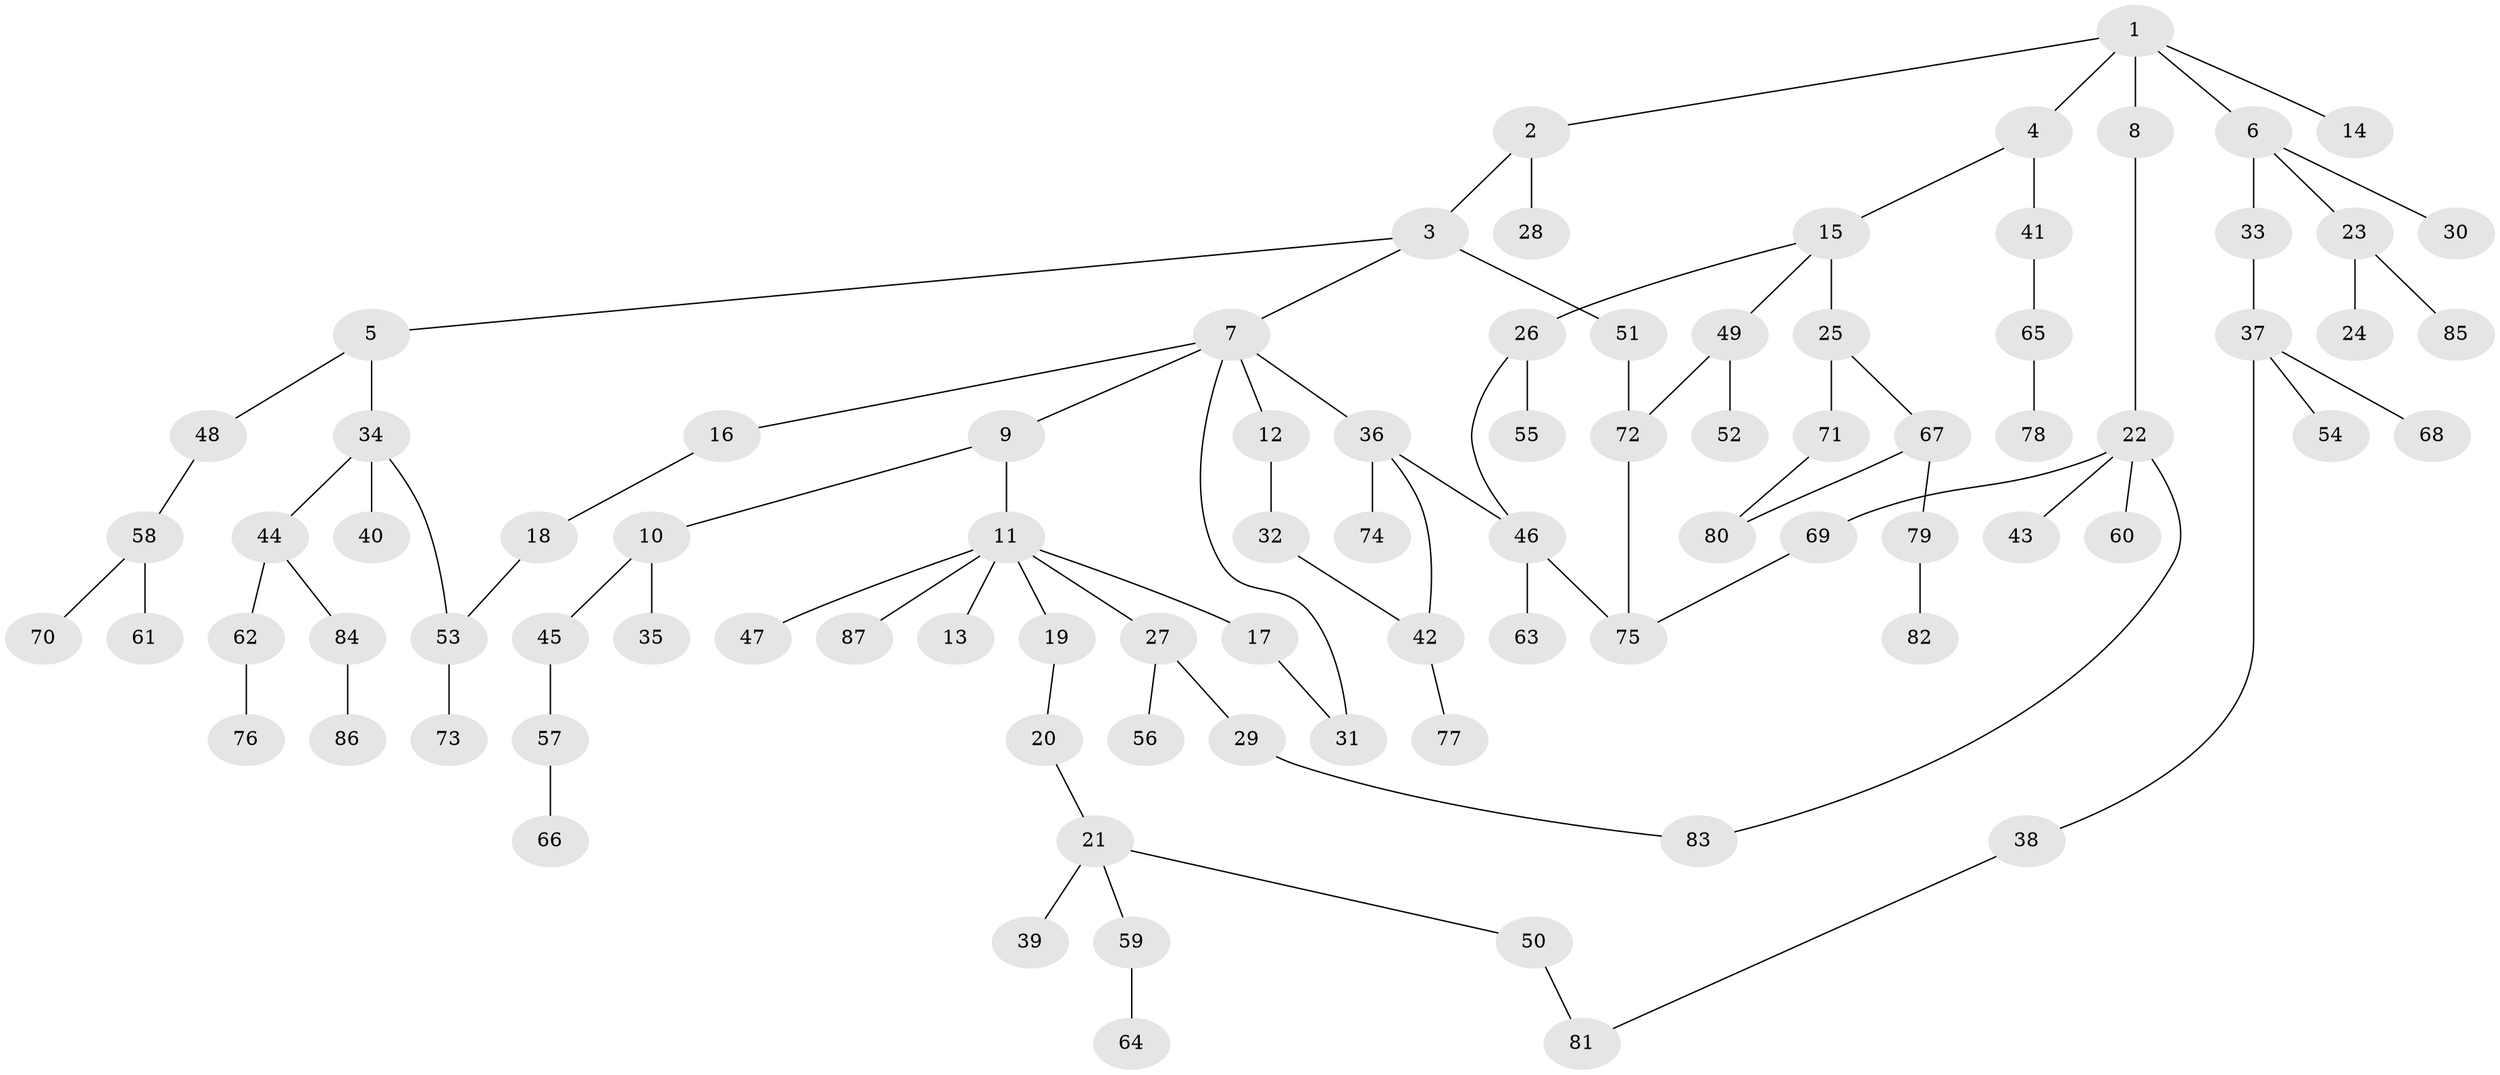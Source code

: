 // coarse degree distribution, {4: 0.08196721311475409, 3: 0.21311475409836064, 6: 0.03278688524590164, 2: 0.45901639344262296, 1: 0.21311475409836064}
// Generated by graph-tools (version 1.1) at 2025/36/03/04/25 23:36:11]
// undirected, 87 vertices, 96 edges
graph export_dot {
  node [color=gray90,style=filled];
  1;
  2;
  3;
  4;
  5;
  6;
  7;
  8;
  9;
  10;
  11;
  12;
  13;
  14;
  15;
  16;
  17;
  18;
  19;
  20;
  21;
  22;
  23;
  24;
  25;
  26;
  27;
  28;
  29;
  30;
  31;
  32;
  33;
  34;
  35;
  36;
  37;
  38;
  39;
  40;
  41;
  42;
  43;
  44;
  45;
  46;
  47;
  48;
  49;
  50;
  51;
  52;
  53;
  54;
  55;
  56;
  57;
  58;
  59;
  60;
  61;
  62;
  63;
  64;
  65;
  66;
  67;
  68;
  69;
  70;
  71;
  72;
  73;
  74;
  75;
  76;
  77;
  78;
  79;
  80;
  81;
  82;
  83;
  84;
  85;
  86;
  87;
  1 -- 2;
  1 -- 4;
  1 -- 6;
  1 -- 8;
  1 -- 14;
  2 -- 3;
  2 -- 28;
  3 -- 5;
  3 -- 7;
  3 -- 51;
  4 -- 15;
  4 -- 41;
  5 -- 34;
  5 -- 48;
  6 -- 23;
  6 -- 30;
  6 -- 33;
  7 -- 9;
  7 -- 12;
  7 -- 16;
  7 -- 31;
  7 -- 36;
  8 -- 22;
  9 -- 10;
  9 -- 11;
  10 -- 35;
  10 -- 45;
  11 -- 13;
  11 -- 17;
  11 -- 19;
  11 -- 27;
  11 -- 47;
  11 -- 87;
  12 -- 32;
  15 -- 25;
  15 -- 26;
  15 -- 49;
  16 -- 18;
  17 -- 31;
  18 -- 53;
  19 -- 20;
  20 -- 21;
  21 -- 39;
  21 -- 50;
  21 -- 59;
  22 -- 43;
  22 -- 60;
  22 -- 69;
  22 -- 83;
  23 -- 24;
  23 -- 85;
  25 -- 67;
  25 -- 71;
  26 -- 55;
  26 -- 46;
  27 -- 29;
  27 -- 56;
  29 -- 83;
  32 -- 42;
  33 -- 37;
  34 -- 40;
  34 -- 44;
  34 -- 53;
  36 -- 42;
  36 -- 46;
  36 -- 74;
  37 -- 38;
  37 -- 54;
  37 -- 68;
  38 -- 81;
  41 -- 65;
  42 -- 77;
  44 -- 62;
  44 -- 84;
  45 -- 57;
  46 -- 63;
  46 -- 75;
  48 -- 58;
  49 -- 52;
  49 -- 72;
  50 -- 81;
  51 -- 72;
  53 -- 73;
  57 -- 66;
  58 -- 61;
  58 -- 70;
  59 -- 64;
  62 -- 76;
  65 -- 78;
  67 -- 79;
  67 -- 80;
  69 -- 75;
  71 -- 80;
  72 -- 75;
  79 -- 82;
  84 -- 86;
}
